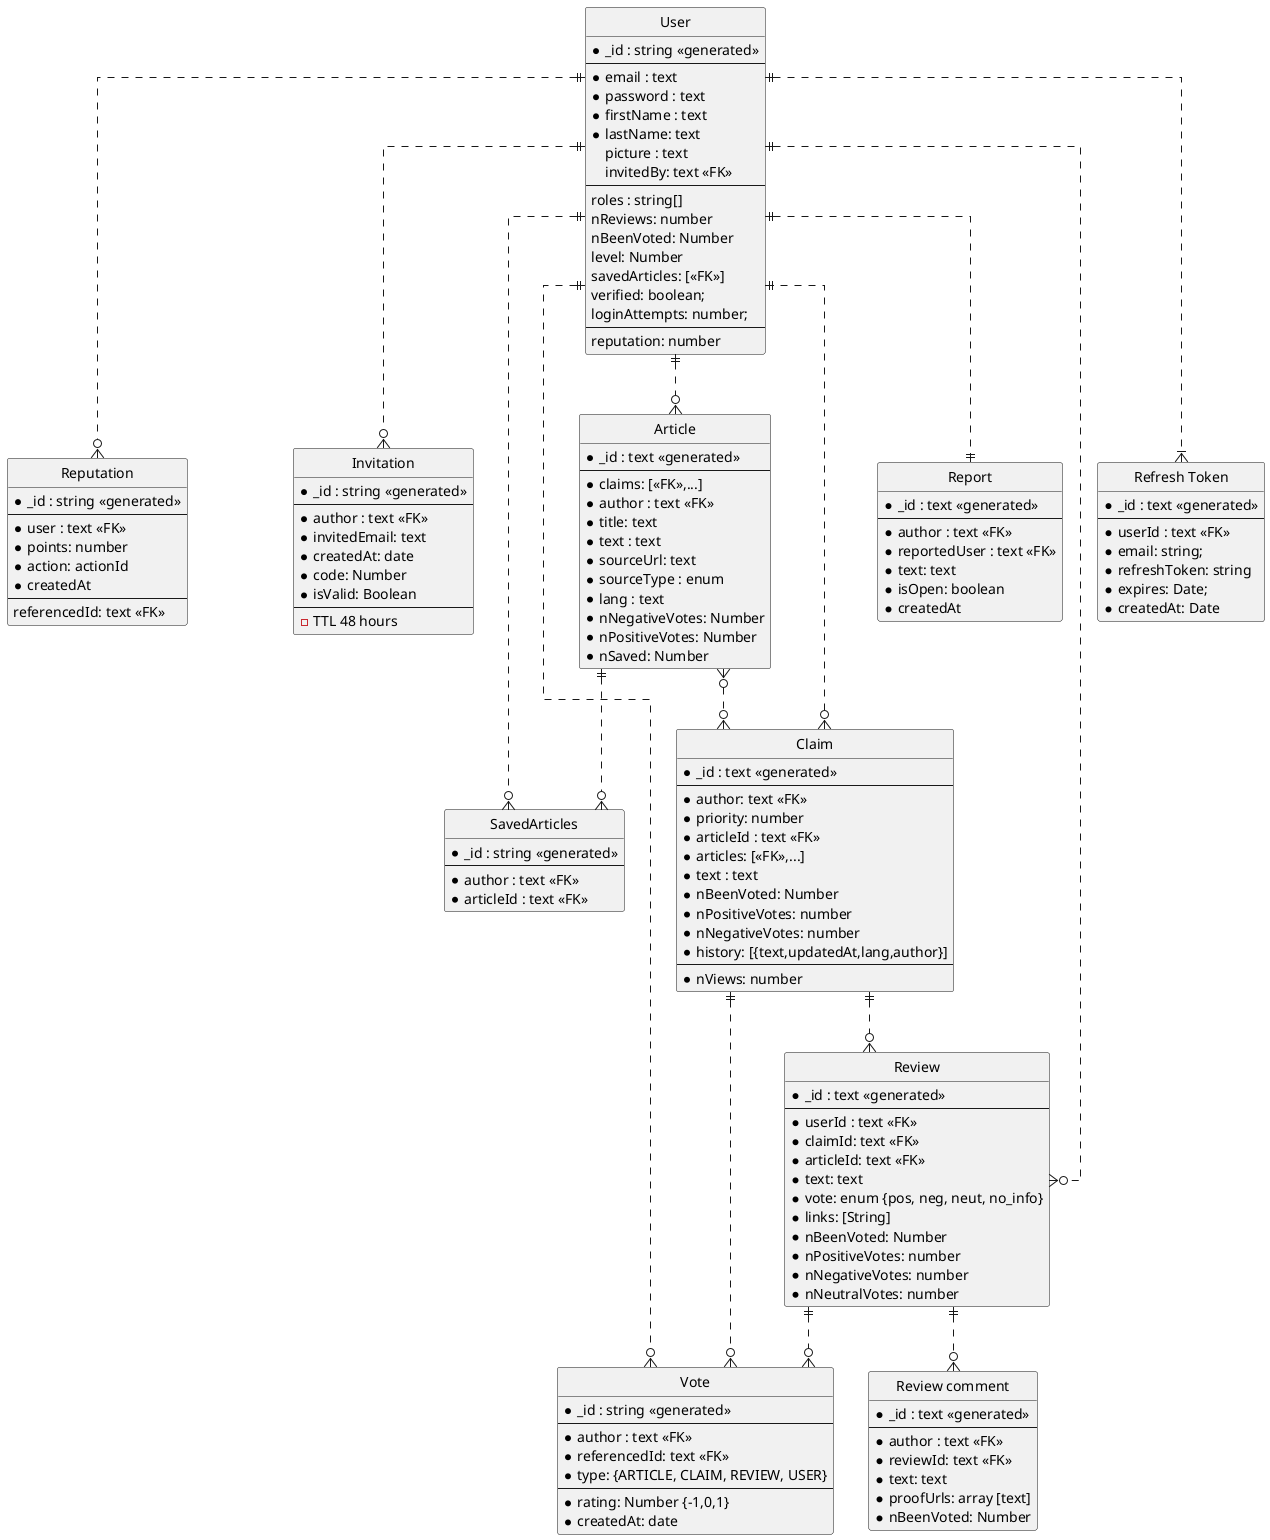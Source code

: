 @startuml Entity relations
' hide the spot
hide circle

' avoid problems with angled crows feet
skinparam linetype ortho

entity "User" as user {
  *_id : string <<generated>>
  --
  *email : text
  *password : text
  *firstName : text
  *lastName: text
  picture : text
  invitedBy: text <<FK>>
  --
  roles : string[]
  nReviews: number
  nBeenVoted: Number
  level: Number
  savedArticles: [<<FK>>]
  verified: boolean;
  loginAttempts: number;
  --
  reputation: number
}

entity "Reputation" as rep {
  *_id : string <<generated>>
  --
  *user : text <<FK>>
  *points: number
  *action: actionId
  *createdAt
  --
  referencedId: text <<FK>>
}

entity "SavedArticles" as saved {
  *_id : string <<generated>>
  --
  *author : text <<FK>>
  *articleId : text <<FK>>
}

entity "Invitation" as inv {
  *_id : string <<generated>>
  --
  *author : text <<FK>>
  *invitedEmail: text
  *createdAt: date
  *code: Number
  *isValid: Boolean
  --
  - TTL 48 hours
}

entity "Vote" as vote {
  *_id : string <<generated>>
  --
  *author : text <<FK>>
  *referencedId: text <<FK>>
  *type: {ARTICLE, CLAIM, REVIEW, USER}
  --
  ' *text: Text
  *rating: Number {-1,0,1}
  *createdAt: date
}

entity "Article" as article {
  *_id : text <<generated>>
  --
  *claims: [<<FK>>,...]
  *author : text <<FK>>
  *title: text
  *text : text
  *sourceUrl: text
  *sourceType : enum
  *lang : text
  *nNegativeVotes: Number
  *nPositiveVotes: Number
  *nSaved: Number
}

entity "Claim" as claim {
  *_id : text <<generated>>
  --
  *author: text <<FK>>
  *priority: number
  *articleId : text <<FK>>
  *articles: [<<FK>>,...]
  *text : text
  *nBeenVoted: Number
  *nPositiveVotes: number
  *nNegativeVotes: number
  *history: [{text,updatedAt,lang,author}]
  --
  *nViews: number
}

entity "Review" as review {
  *_id : text <<generated>>
  --
  *userId : text <<FK>>
  *claimId: text <<FK>>
  *articleId: text <<FK>>
  *text: text
  *vote: enum {pos, neg, neut, no_info}
  *links: [String]
  *nBeenVoted: Number
  *nPositiveVotes: number
  *nNegativeVotes: number
  *nNeutralVotes: number
}

entity "Review comment" as reviewComment {
  *_id : text <<generated>>
  --
  *author : text <<FK>>
  *reviewId: text <<FK>>
  *text: text
  *proofUrls: array [text] 
  *nBeenVoted: Number
}

entity "Report" as report {
  *_id : text <<generated>>
  --
  *author : text <<FK>>
  *reportedUser : text <<FK>>
  *text: text
  *isOpen: boolean
  *createdAt
}

entity "Refresh Token" as refresh {
  *_id : text <<generated>>
  --
  *userId : text <<FK>>
  *email: string;
  *refreshToken: string
  *expires: Date;
  *createdAt: Date
}

user ||..o{ article
user ||..o{ inv
user ||..o{ saved
user ||..o{ vote
user ||..o{ rep
user ||..|| report
user ||..|{ refresh
article }o..o{ claim
article ||..o{ saved
' article ||..o{ vote
user ||..o{ review
' user ||..o{ vote
claim ||..o{ review
claim }o..|| user
claim ||..o{ vote
review ||..o{ reviewComment
review ||..o{ vote
@enduml